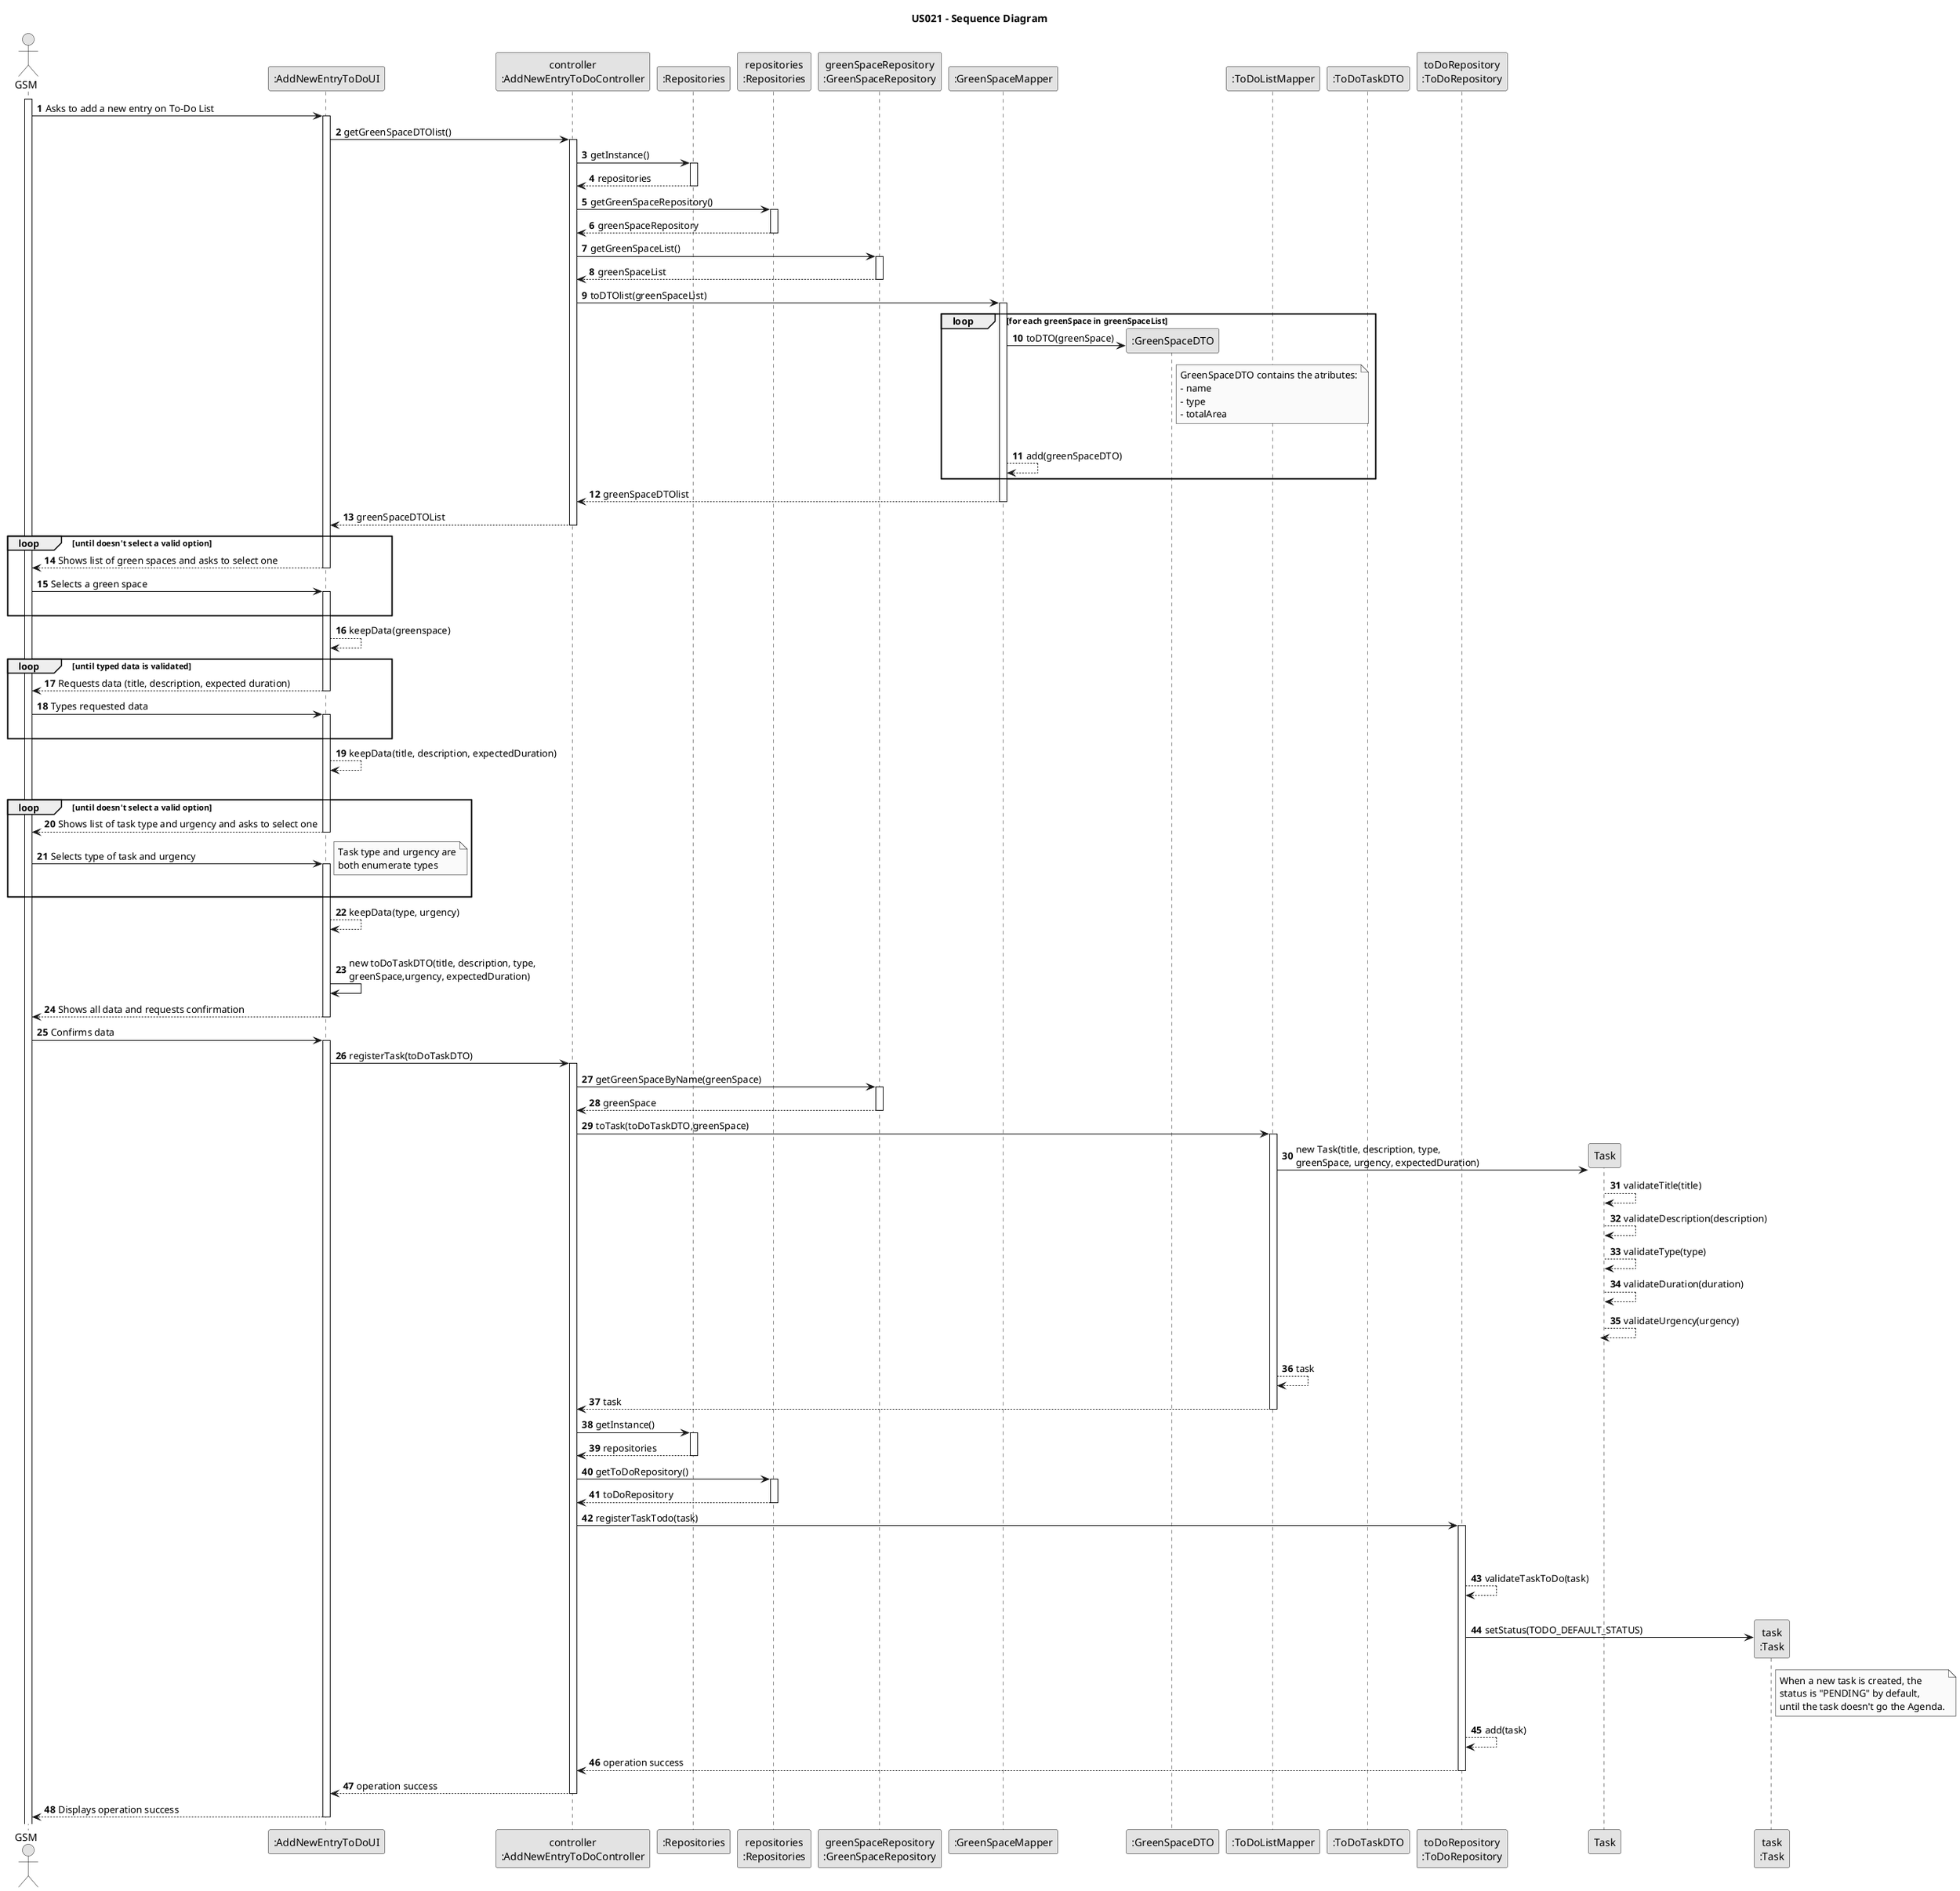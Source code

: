 @startuml
skinparam monochrome true
skinparam packageStyle rectangle
skinparam shadowing false

title US021 - Sequence Diagram

autonumber

actor "GSM" as GSM
participant ":AddNewEntryToDoUI" as UI
participant "controller\n:AddNewEntryToDoController" as CTRL
participant ":Repositories" as REPO
participant "repositories\n:Repositories" as REPOInstance
participant "greenSpaceRepository\n:GreenSpaceRepository" as GreenSpaceREPO
participant ":GreenSpaceMapper" as GreenSpaceMapper
participant ":GreenSpaceDTO" as GreenSpaceDTO
participant ":ToDoListMapper" as ToDoListMapper
participant ":ToDoTaskDTO" as ToDoTaskDTO
participant "toDoRepository\n:ToDoRepository" as Todo
participant "Task" as Task
participant "task\n:Task" as TaskSet



activate GSM

    GSM -> UI : Asks to add a new entry on To-Do List
    activate UI

    UI -> CTRL : getGreenSpaceDTOlist()
    activate CTRL

        CTRL -> REPO : getInstance()
        activate REPO

            REPO --> CTRL : repositories
        deactivate REPO
        CTRL -> REPOInstance: getGreenSpaceRepository()

        activate REPOInstance

            REPOInstance --> CTRL : greenSpaceRepository
        deactivate REPOInstance

        CTRL -> GreenSpaceREPO : getGreenSpaceList()
        activate GreenSpaceREPO

        GreenSpaceREPO --> CTRL : greenSpaceList

        deactivate GreenSpaceREPO

        CTRL -> GreenSpaceMapper : toDTOlist(greenSpaceList)

        activate GreenSpaceMapper
loop for each greenSpace in greenSpaceList
            GreenSpaceMapper -> GreenSpaceDTO** : toDTO(greenSpace)

            note right of GreenSpaceDTO
                                GreenSpaceDTO contains the atributes:
                                - name
                                - type
                                - totalArea
                            end note
                            |||
            GreenSpaceMapper --> GreenSpaceMapper : add(greenSpaceDTO)

end loop
            GreenSpaceMapper --> CTRL : greenSpaceDTOlist



        deactivate GreenSpaceMapper









CTRL --> UI : greenSpaceDTOList
    deactivate CTRL


    loop until doesn't select a valid option
                    UI --> GSM : Shows list of green spaces and asks to select one
                deactivate UI

                GSM -> UI : Selects a green space

                activate UI
                |||
                end

            UI --> UI : keepData(greenspace)


    loop until typed data is validated

        UI --> GSM : Requests data (title, description, expected duration)
    deactivate UI

    GSM -> UI : Types requested data

    activate UI
    |||

    end

        UI --> UI : keepData(title, description, expectedDuration)
        |||

    loop until doesn't select a valid option
                        UI --> GSM : Shows list of task type and urgency and asks to select one
                    deactivate UI

                    GSM -> UI : Selects type of task and urgency
                    note right
                    Task type and urgency are
                    both enumerate types
                    end note
                    activate UI
                    |||
                    end

                UI --> UI : keepData(type, urgency)


        |||
        UI -> UI : new toDoTaskDTO(title, description, type,\ngreenSpace,urgency, expectedDuration)




                UI --> GSM : Shows all data and requests confirmation
deactivate UI
    GSM -> UI : Confirms data

    activate UI

    UI -> CTRL : registerTask(toDoTaskDTO)
    activate CTRL

        CTRL -> GreenSpaceREPO : getGreenSpaceByName(greenSpace)
        activate GreenSpaceREPO

            GreenSpaceREPO --> CTRL : greenSpace
        deactivate GreenSpaceREPO

        CTRL -> ToDoListMapper : toTask(toDoTaskDTO,greenSpace)

            activate ToDoListMapper

                ToDoListMapper -> Task ** : new Task(title, description, type,\ngreenSpace, urgency, expectedDuration)

            Task --> Task : validateTitle(title)
            Task --> Task : validateDescription(description)
            Task --> Task : validateType(type)
            Task --> Task : validateDuration(duration)
            Task --> Task : validateUrgency(urgency)

           |||
           deactivate Task

            ToDoListMapper --> ToDoListMapper : task

            ToDoListMapper --> CTRL : task
            deactivate ToDoListMapper

            CTRL -> REPO : getInstance()
                    activate REPO

                        REPO --> CTRL : repositories
                    deactivate REPO
                    CTRL -> REPOInstance: getToDoRepository()

                    activate REPOInstance

                        REPOInstance --> CTRL : toDoRepository
                    deactivate REPOInstance

                    CTRL -> Todo : registerTaskTodo(task)

                    activate Todo
                    |||
                    |||
                    Todo --> Todo : validateTaskToDo(task)
                    |||
                    Todo -> TaskSet** : setStatus(TODO_DEFAULT_STATUS)
                    note right of TaskSet
                    When a new task is created, the
                    status is "PENDING" by default,
                    until the task doesn't go the Agenda.
                    end note
                    Todo --> Todo : add(task)

                    Todo --> CTRL : operation success
                    deactivate Todo

            CTRL --> UI : operation success
            deactivate CTRL
        UI --> GSM : Displays operation success
    deactivate UI

@enduml